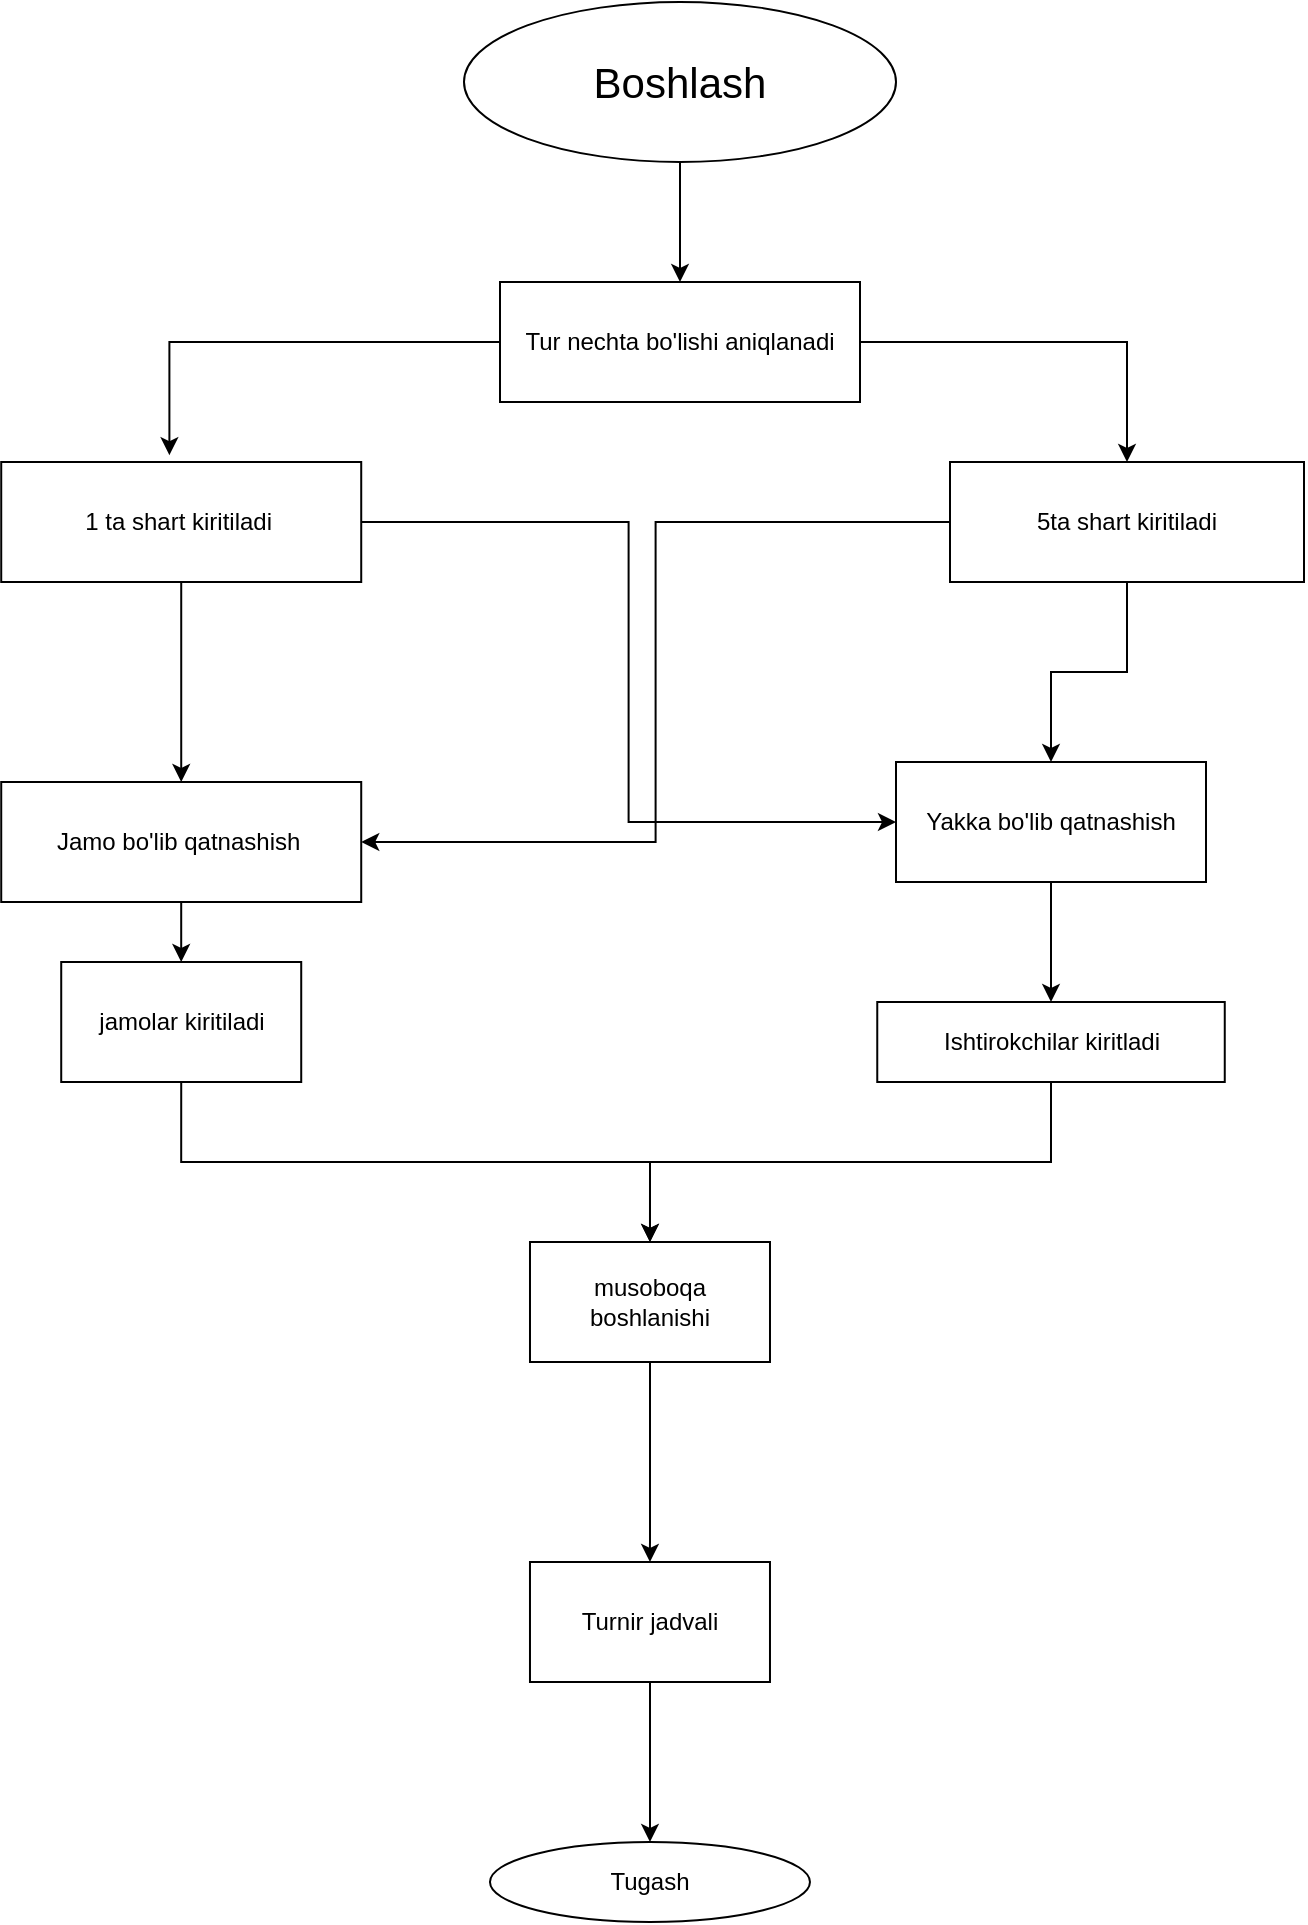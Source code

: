 <mxfile version="22.1.18" type="github">
  <diagram id="C5RBs43oDa-KdzZeNtuy" name="Page-1">
    <mxGraphModel dx="1500" dy="813" grid="1" gridSize="10" guides="1" tooltips="1" connect="1" arrows="1" fold="1" page="1" pageScale="1" pageWidth="827" pageHeight="1169" math="0" shadow="0">
      <root>
        <mxCell id="WIyWlLk6GJQsqaUBKTNV-0" />
        <mxCell id="WIyWlLk6GJQsqaUBKTNV-1" parent="WIyWlLk6GJQsqaUBKTNV-0" />
        <mxCell id="oBnO-SRhFLb10J7weYcZ-2" value="" style="edgeStyle=orthogonalEdgeStyle;rounded=0;orthogonalLoop=1;jettySize=auto;html=1;" edge="1" parent="WIyWlLk6GJQsqaUBKTNV-1" source="oBnO-SRhFLb10J7weYcZ-0" target="oBnO-SRhFLb10J7weYcZ-3">
          <mxGeometry relative="1" as="geometry">
            <mxPoint x="413" y="190" as="targetPoint" />
          </mxGeometry>
        </mxCell>
        <mxCell id="oBnO-SRhFLb10J7weYcZ-0" value="&lt;font style=&quot;font-size: 21px;&quot;&gt;Boshlash&lt;/font&gt;" style="ellipse;whiteSpace=wrap;html=1;" vertex="1" parent="WIyWlLk6GJQsqaUBKTNV-1">
          <mxGeometry x="427" y="10" width="216" height="80" as="geometry" />
        </mxCell>
        <mxCell id="oBnO-SRhFLb10J7weYcZ-8" value="" style="edgeStyle=orthogonalEdgeStyle;rounded=0;orthogonalLoop=1;jettySize=auto;html=1;" edge="1" parent="WIyWlLk6GJQsqaUBKTNV-1" source="oBnO-SRhFLb10J7weYcZ-3" target="oBnO-SRhFLb10J7weYcZ-7">
          <mxGeometry relative="1" as="geometry" />
        </mxCell>
        <mxCell id="oBnO-SRhFLb10J7weYcZ-3" value="Tur nechta bo&#39;lishi aniqlanadi" style="rounded=0;whiteSpace=wrap;html=1;" vertex="1" parent="WIyWlLk6GJQsqaUBKTNV-1">
          <mxGeometry x="445" y="150" width="180" height="60" as="geometry" />
        </mxCell>
        <mxCell id="oBnO-SRhFLb10J7weYcZ-4" style="edgeStyle=orthogonalEdgeStyle;rounded=0;orthogonalLoop=1;jettySize=auto;html=1;exitX=0.5;exitY=1;exitDx=0;exitDy=0;" edge="1" parent="WIyWlLk6GJQsqaUBKTNV-1" source="oBnO-SRhFLb10J7weYcZ-3" target="oBnO-SRhFLb10J7weYcZ-3">
          <mxGeometry relative="1" as="geometry" />
        </mxCell>
        <mxCell id="oBnO-SRhFLb10J7weYcZ-56" style="edgeStyle=orthogonalEdgeStyle;rounded=0;orthogonalLoop=1;jettySize=auto;html=1;entryX=0.5;entryY=0;entryDx=0;entryDy=0;" edge="1" parent="WIyWlLk6GJQsqaUBKTNV-1" source="oBnO-SRhFLb10J7weYcZ-5" target="oBnO-SRhFLb10J7weYcZ-9">
          <mxGeometry relative="1" as="geometry" />
        </mxCell>
        <mxCell id="oBnO-SRhFLb10J7weYcZ-58" style="edgeStyle=orthogonalEdgeStyle;rounded=0;orthogonalLoop=1;jettySize=auto;html=1;exitX=1;exitY=0.5;exitDx=0;exitDy=0;entryX=0;entryY=0.5;entryDx=0;entryDy=0;" edge="1" parent="WIyWlLk6GJQsqaUBKTNV-1" source="oBnO-SRhFLb10J7weYcZ-5" target="oBnO-SRhFLb10J7weYcZ-15">
          <mxGeometry relative="1" as="geometry" />
        </mxCell>
        <mxCell id="oBnO-SRhFLb10J7weYcZ-5" value="1 ta shart kiritiladi&amp;nbsp;" style="rounded=0;whiteSpace=wrap;html=1;" vertex="1" parent="WIyWlLk6GJQsqaUBKTNV-1">
          <mxGeometry x="195.61" y="240" width="180" height="60" as="geometry" />
        </mxCell>
        <mxCell id="oBnO-SRhFLb10J7weYcZ-57" style="edgeStyle=orthogonalEdgeStyle;rounded=0;orthogonalLoop=1;jettySize=auto;html=1;exitX=0.5;exitY=1;exitDx=0;exitDy=0;" edge="1" parent="WIyWlLk6GJQsqaUBKTNV-1" source="oBnO-SRhFLb10J7weYcZ-7" target="oBnO-SRhFLb10J7weYcZ-15">
          <mxGeometry relative="1" as="geometry" />
        </mxCell>
        <mxCell id="oBnO-SRhFLb10J7weYcZ-59" style="edgeStyle=orthogonalEdgeStyle;rounded=0;orthogonalLoop=1;jettySize=auto;html=1;exitX=0;exitY=0.5;exitDx=0;exitDy=0;entryX=1;entryY=0.5;entryDx=0;entryDy=0;" edge="1" parent="WIyWlLk6GJQsqaUBKTNV-1" source="oBnO-SRhFLb10J7weYcZ-7" target="oBnO-SRhFLb10J7weYcZ-9">
          <mxGeometry relative="1" as="geometry" />
        </mxCell>
        <mxCell id="oBnO-SRhFLb10J7weYcZ-7" value="5ta shart kiritiladi" style="whiteSpace=wrap;html=1;rounded=0;" vertex="1" parent="WIyWlLk6GJQsqaUBKTNV-1">
          <mxGeometry x="670" y="240" width="177" height="60" as="geometry" />
        </mxCell>
        <mxCell id="oBnO-SRhFLb10J7weYcZ-18" style="edgeStyle=orthogonalEdgeStyle;rounded=0;orthogonalLoop=1;jettySize=auto;html=1;" edge="1" parent="WIyWlLk6GJQsqaUBKTNV-1" source="oBnO-SRhFLb10J7weYcZ-9" target="oBnO-SRhFLb10J7weYcZ-19">
          <mxGeometry relative="1" as="geometry">
            <mxPoint x="345.62" y="510" as="targetPoint" />
          </mxGeometry>
        </mxCell>
        <mxCell id="oBnO-SRhFLb10J7weYcZ-9" value="Jamo bo&#39;lib qatnashish&amp;nbsp;" style="rounded=0;whiteSpace=wrap;html=1;" vertex="1" parent="WIyWlLk6GJQsqaUBKTNV-1">
          <mxGeometry x="195.61" y="400" width="180" height="60" as="geometry" />
        </mxCell>
        <mxCell id="oBnO-SRhFLb10J7weYcZ-60" style="edgeStyle=orthogonalEdgeStyle;rounded=0;orthogonalLoop=1;jettySize=auto;html=1;exitX=0.5;exitY=1;exitDx=0;exitDy=0;entryX=0.5;entryY=0;entryDx=0;entryDy=0;" edge="1" parent="WIyWlLk6GJQsqaUBKTNV-1" source="oBnO-SRhFLb10J7weYcZ-15" target="oBnO-SRhFLb10J7weYcZ-24">
          <mxGeometry relative="1" as="geometry" />
        </mxCell>
        <mxCell id="oBnO-SRhFLb10J7weYcZ-15" value="Yakka bo&#39;lib qatnashish" style="rounded=0;whiteSpace=wrap;html=1;" vertex="1" parent="WIyWlLk6GJQsqaUBKTNV-1">
          <mxGeometry x="643" y="390" width="155" height="60" as="geometry" />
        </mxCell>
        <mxCell id="oBnO-SRhFLb10J7weYcZ-61" style="edgeStyle=orthogonalEdgeStyle;rounded=0;orthogonalLoop=1;jettySize=auto;html=1;exitX=0.5;exitY=1;exitDx=0;exitDy=0;entryX=0.5;entryY=0;entryDx=0;entryDy=0;" edge="1" parent="WIyWlLk6GJQsqaUBKTNV-1" source="oBnO-SRhFLb10J7weYcZ-19" target="oBnO-SRhFLb10J7weYcZ-26">
          <mxGeometry relative="1" as="geometry" />
        </mxCell>
        <mxCell id="oBnO-SRhFLb10J7weYcZ-19" value="jamolar kiritiladi" style="rounded=0;whiteSpace=wrap;html=1;" vertex="1" parent="WIyWlLk6GJQsqaUBKTNV-1">
          <mxGeometry x="225.61" y="490" width="120" height="60" as="geometry" />
        </mxCell>
        <mxCell id="oBnO-SRhFLb10J7weYcZ-64" style="edgeStyle=orthogonalEdgeStyle;rounded=0;orthogonalLoop=1;jettySize=auto;html=1;exitX=0.5;exitY=1;exitDx=0;exitDy=0;entryX=0.5;entryY=0;entryDx=0;entryDy=0;" edge="1" parent="WIyWlLk6GJQsqaUBKTNV-1" source="oBnO-SRhFLb10J7weYcZ-20" target="oBnO-SRhFLb10J7weYcZ-39">
          <mxGeometry relative="1" as="geometry" />
        </mxCell>
        <mxCell id="oBnO-SRhFLb10J7weYcZ-20" value="Turnir jadvali" style="whiteSpace=wrap;html=1;rounded=0;" vertex="1" parent="WIyWlLk6GJQsqaUBKTNV-1">
          <mxGeometry x="459.99" y="790" width="120" height="60" as="geometry" />
        </mxCell>
        <mxCell id="oBnO-SRhFLb10J7weYcZ-62" style="edgeStyle=orthogonalEdgeStyle;rounded=0;orthogonalLoop=1;jettySize=auto;html=1;exitX=0.5;exitY=1;exitDx=0;exitDy=0;entryX=0.5;entryY=0;entryDx=0;entryDy=0;" edge="1" parent="WIyWlLk6GJQsqaUBKTNV-1" source="oBnO-SRhFLb10J7weYcZ-24" target="oBnO-SRhFLb10J7weYcZ-26">
          <mxGeometry relative="1" as="geometry">
            <mxPoint x="540" y="630" as="targetPoint" />
          </mxGeometry>
        </mxCell>
        <mxCell id="oBnO-SRhFLb10J7weYcZ-24" value="Ishtirokchilar kiritladi" style="whiteSpace=wrap;html=1;rounded=0;" vertex="1" parent="WIyWlLk6GJQsqaUBKTNV-1">
          <mxGeometry x="633.63" y="510" width="173.75" height="40" as="geometry" />
        </mxCell>
        <mxCell id="oBnO-SRhFLb10J7weYcZ-63" style="edgeStyle=orthogonalEdgeStyle;rounded=0;orthogonalLoop=1;jettySize=auto;html=1;exitX=0.5;exitY=1;exitDx=0;exitDy=0;entryX=0.5;entryY=0;entryDx=0;entryDy=0;" edge="1" parent="WIyWlLk6GJQsqaUBKTNV-1" source="oBnO-SRhFLb10J7weYcZ-26" target="oBnO-SRhFLb10J7weYcZ-20">
          <mxGeometry relative="1" as="geometry" />
        </mxCell>
        <mxCell id="oBnO-SRhFLb10J7weYcZ-26" value="musoboqa boshlanishi" style="whiteSpace=wrap;html=1;rounded=0;" vertex="1" parent="WIyWlLk6GJQsqaUBKTNV-1">
          <mxGeometry x="459.995" y="630" width="120" height="60" as="geometry" />
        </mxCell>
        <mxCell id="oBnO-SRhFLb10J7weYcZ-39" value="Tugash" style="ellipse;whiteSpace=wrap;html=1;rounded=0;" vertex="1" parent="WIyWlLk6GJQsqaUBKTNV-1">
          <mxGeometry x="439.99" y="930" width="160" height="40" as="geometry" />
        </mxCell>
        <mxCell id="oBnO-SRhFLb10J7weYcZ-55" style="edgeStyle=orthogonalEdgeStyle;rounded=0;orthogonalLoop=1;jettySize=auto;html=1;entryX=0.467;entryY=-0.057;entryDx=0;entryDy=0;entryPerimeter=0;" edge="1" parent="WIyWlLk6GJQsqaUBKTNV-1" source="oBnO-SRhFLb10J7weYcZ-3" target="oBnO-SRhFLb10J7weYcZ-5">
          <mxGeometry relative="1" as="geometry" />
        </mxCell>
      </root>
    </mxGraphModel>
  </diagram>
</mxfile>
